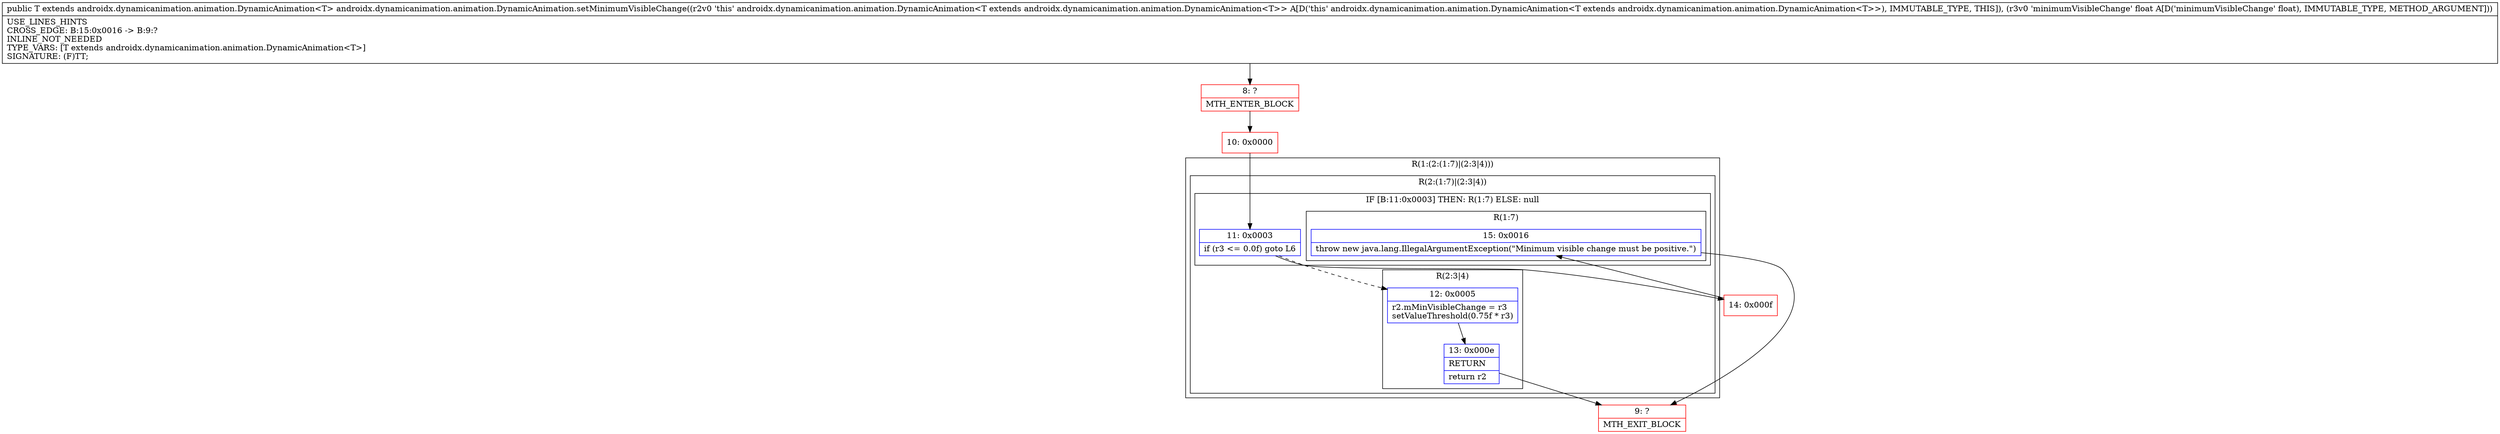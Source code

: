 digraph "CFG forandroidx.dynamicanimation.animation.DynamicAnimation.setMinimumVisibleChange(F)Landroidx\/dynamicanimation\/animation\/DynamicAnimation;" {
subgraph cluster_Region_1127614801 {
label = "R(1:(2:(1:7)|(2:3|4)))";
node [shape=record,color=blue];
subgraph cluster_Region_1010475069 {
label = "R(2:(1:7)|(2:3|4))";
node [shape=record,color=blue];
subgraph cluster_IfRegion_1975732237 {
label = "IF [B:11:0x0003] THEN: R(1:7) ELSE: null";
node [shape=record,color=blue];
Node_11 [shape=record,label="{11\:\ 0x0003|if (r3 \<= 0.0f) goto L6\l}"];
subgraph cluster_Region_716329384 {
label = "R(1:7)";
node [shape=record,color=blue];
Node_15 [shape=record,label="{15\:\ 0x0016|throw new java.lang.IllegalArgumentException(\"Minimum visible change must be positive.\")\l}"];
}
}
subgraph cluster_Region_1505601838 {
label = "R(2:3|4)";
node [shape=record,color=blue];
Node_12 [shape=record,label="{12\:\ 0x0005|r2.mMinVisibleChange = r3\lsetValueThreshold(0.75f * r3)\l}"];
Node_13 [shape=record,label="{13\:\ 0x000e|RETURN\l|return r2\l}"];
}
}
}
Node_8 [shape=record,color=red,label="{8\:\ ?|MTH_ENTER_BLOCK\l}"];
Node_10 [shape=record,color=red,label="{10\:\ 0x0000}"];
Node_9 [shape=record,color=red,label="{9\:\ ?|MTH_EXIT_BLOCK\l}"];
Node_14 [shape=record,color=red,label="{14\:\ 0x000f}"];
MethodNode[shape=record,label="{public T extends androidx.dynamicanimation.animation.DynamicAnimation\<T\> androidx.dynamicanimation.animation.DynamicAnimation.setMinimumVisibleChange((r2v0 'this' androidx.dynamicanimation.animation.DynamicAnimation\<T extends androidx.dynamicanimation.animation.DynamicAnimation\<T\>\> A[D('this' androidx.dynamicanimation.animation.DynamicAnimation\<T extends androidx.dynamicanimation.animation.DynamicAnimation\<T\>\>), IMMUTABLE_TYPE, THIS]), (r3v0 'minimumVisibleChange' float A[D('minimumVisibleChange' float), IMMUTABLE_TYPE, METHOD_ARGUMENT]))  | USE_LINES_HINTS\lCROSS_EDGE: B:15:0x0016 \-\> B:9:?\lINLINE_NOT_NEEDED\lTYPE_VARS: [T extends androidx.dynamicanimation.animation.DynamicAnimation\<T\>]\lSIGNATURE: (F)TT;\l}"];
MethodNode -> Node_8;Node_11 -> Node_12[style=dashed];
Node_11 -> Node_14;
Node_15 -> Node_9;
Node_12 -> Node_13;
Node_13 -> Node_9;
Node_8 -> Node_10;
Node_10 -> Node_11;
Node_14 -> Node_15;
}

